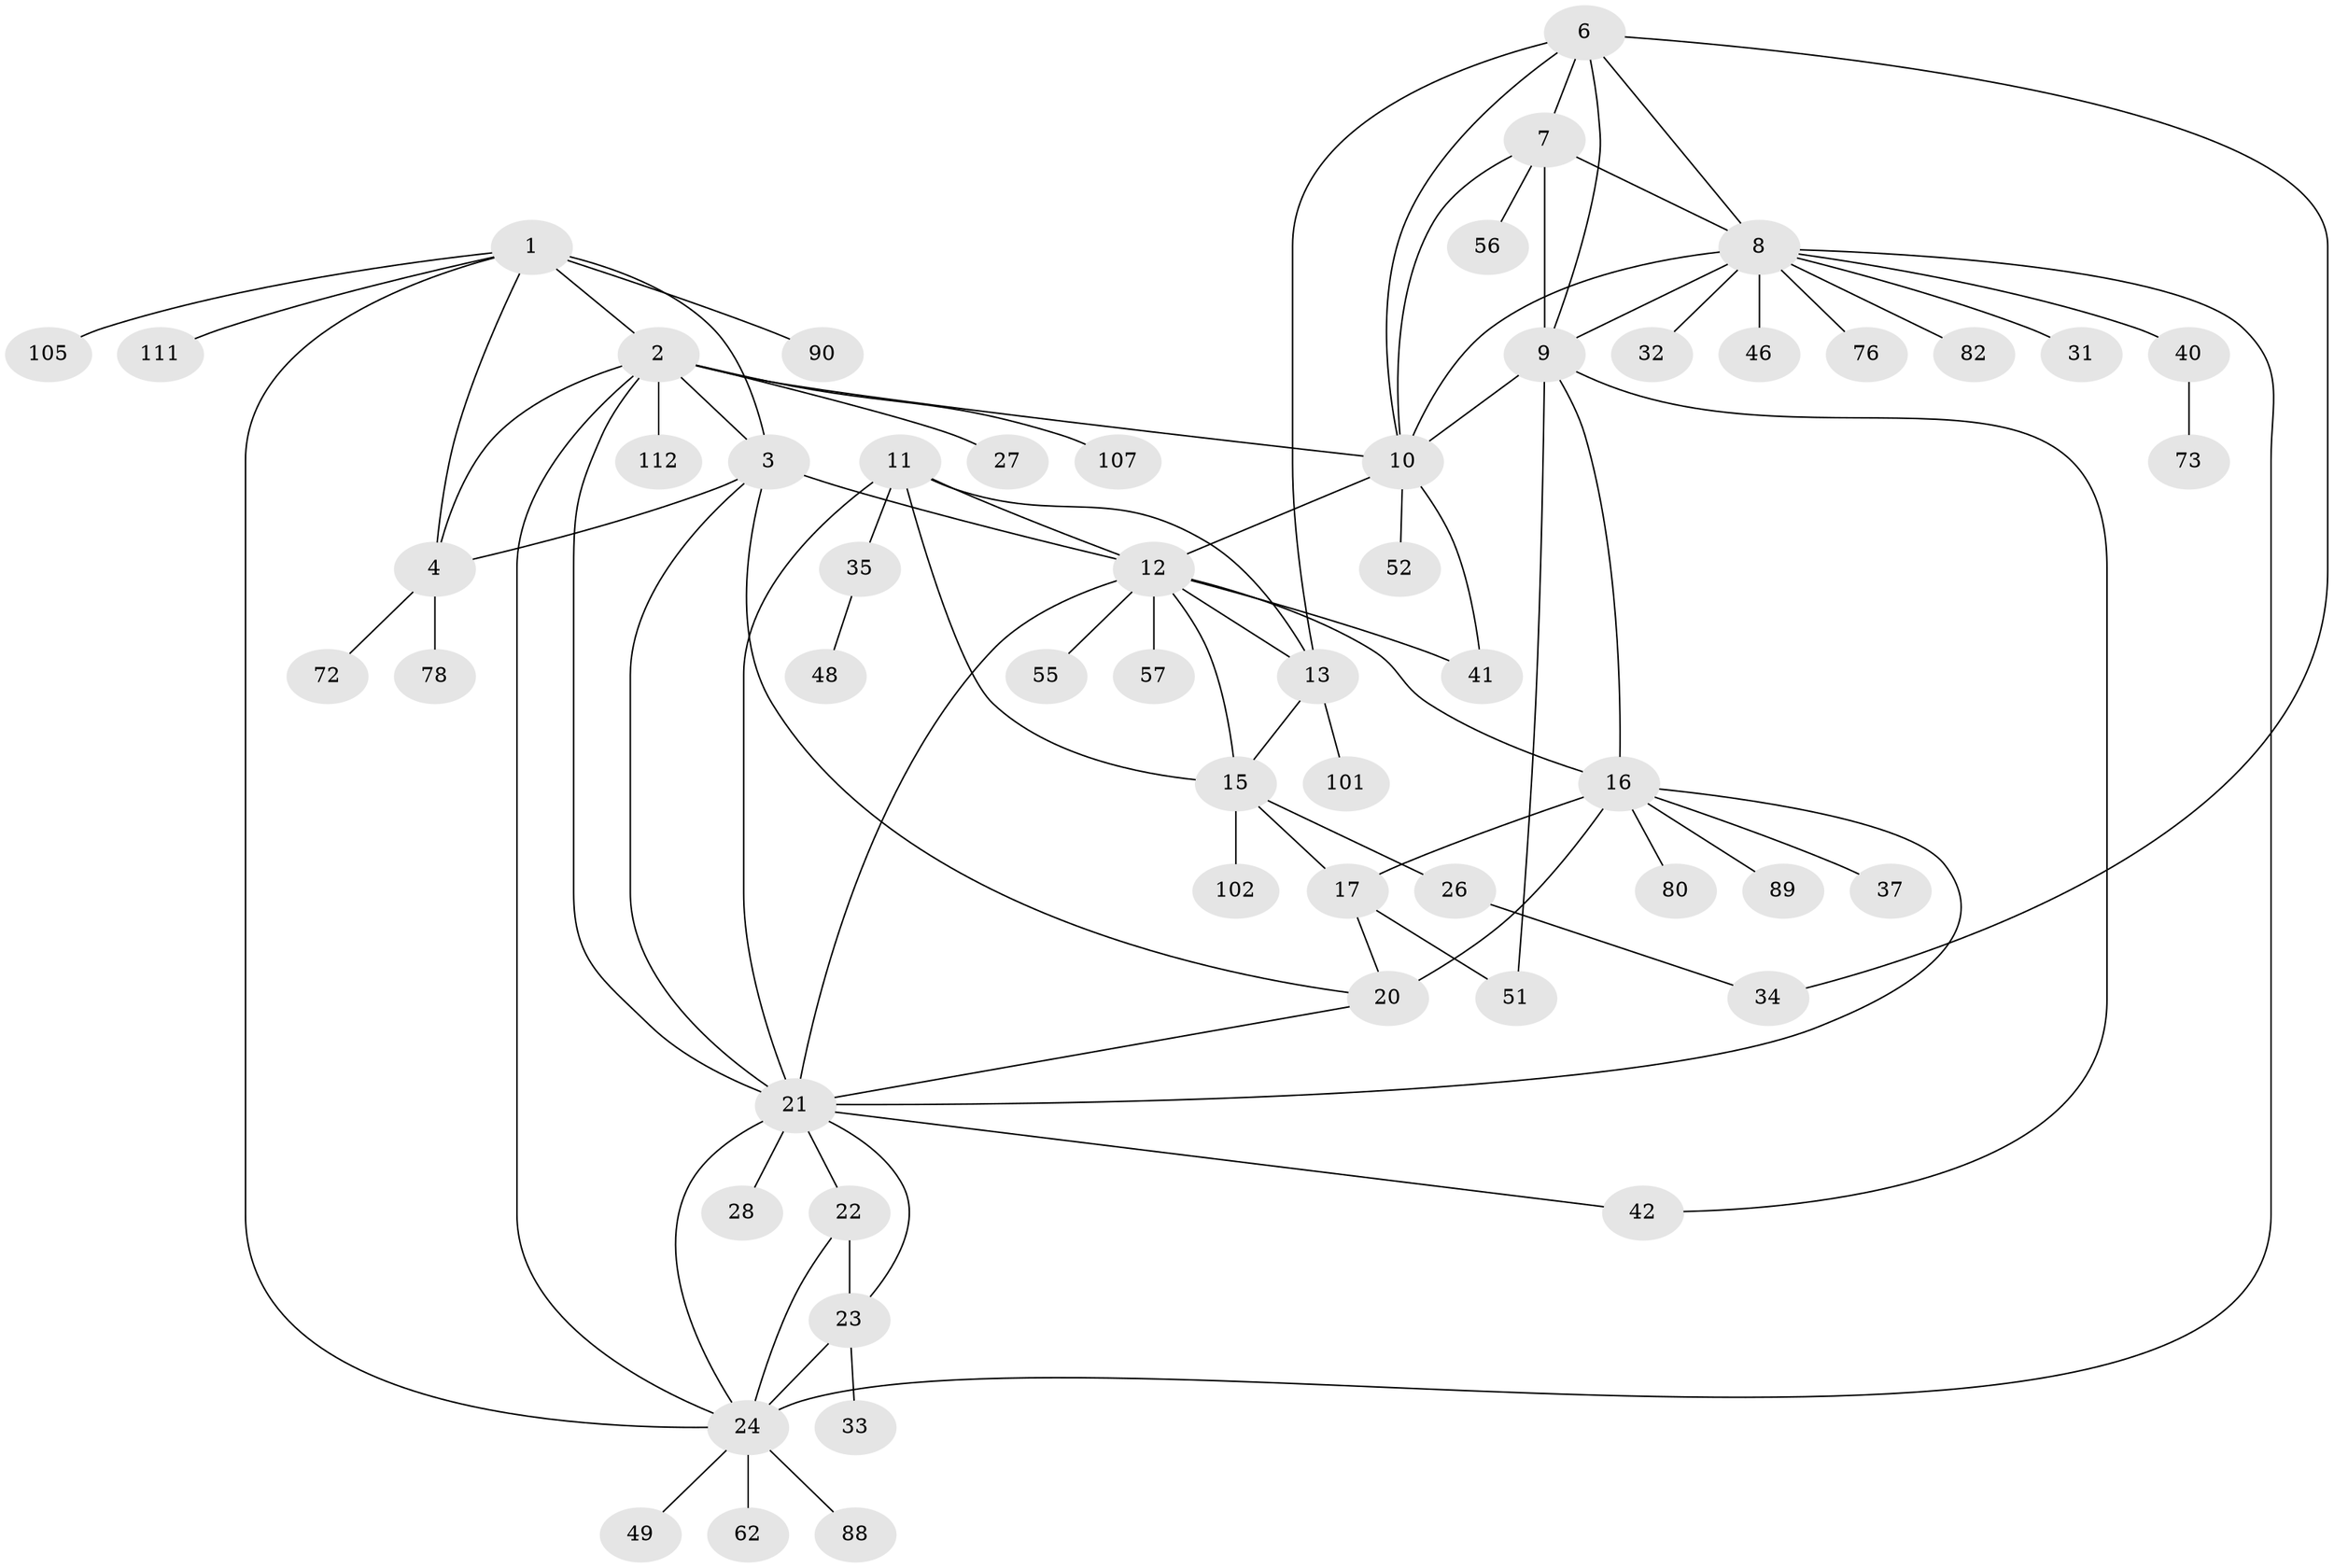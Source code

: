 // original degree distribution, {8: 0.044642857142857144, 10: 0.026785714285714284, 6: 0.03571428571428571, 7: 0.03571428571428571, 5: 0.026785714285714284, 12: 0.008928571428571428, 9: 0.026785714285714284, 11: 0.017857142857142856, 2: 0.15178571428571427, 1: 0.5714285714285714, 3: 0.03571428571428571, 4: 0.017857142857142856}
// Generated by graph-tools (version 1.1) at 2025/16/03/09/25 04:16:02]
// undirected, 56 vertices, 88 edges
graph export_dot {
graph [start="1"]
  node [color=gray90,style=filled];
  1;
  2 [super="+64"];
  3 [super="+5+53+96"];
  4;
  6 [super="+74"];
  7;
  8 [super="+60"];
  9 [super="+65+77"];
  10;
  11 [super="+29"];
  12 [super="+14+66+38+63+39"];
  13;
  15 [super="+61"];
  16 [super="+18+110"];
  17 [super="+103+84+85"];
  20;
  21 [super="+54+30+43"];
  22 [super="+44+47+93"];
  23;
  24 [super="+45+59+50+25+87+95"];
  26;
  27;
  28;
  31;
  32;
  33;
  34;
  35 [super="+108"];
  37;
  40;
  41;
  42;
  46;
  48;
  49;
  51;
  52;
  55;
  56;
  57;
  62 [super="+104"];
  72;
  73;
  76;
  78;
  80;
  82;
  88 [super="+106"];
  89;
  90;
  101;
  102;
  105;
  107;
  111;
  112;
  1 -- 2;
  1 -- 3 [weight=2];
  1 -- 4;
  1 -- 24;
  1 -- 90;
  1 -- 105;
  1 -- 111;
  2 -- 3 [weight=2];
  2 -- 4;
  2 -- 10;
  2 -- 27;
  2 -- 107;
  2 -- 112;
  2 -- 21;
  2 -- 24;
  3 -- 4 [weight=2];
  3 -- 20;
  3 -- 12;
  3 -- 21;
  4 -- 72;
  4 -- 78;
  6 -- 7;
  6 -- 8;
  6 -- 9;
  6 -- 10;
  6 -- 13;
  6 -- 34;
  7 -- 8;
  7 -- 9;
  7 -- 10;
  7 -- 56;
  8 -- 9;
  8 -- 10;
  8 -- 31;
  8 -- 32;
  8 -- 40;
  8 -- 46;
  8 -- 76;
  8 -- 82;
  8 -- 24;
  9 -- 10;
  9 -- 42;
  9 -- 51;
  9 -- 16;
  10 -- 41;
  10 -- 52;
  10 -- 12;
  11 -- 12 [weight=2];
  11 -- 13;
  11 -- 15;
  11 -- 35;
  11 -- 21;
  12 -- 13 [weight=2];
  12 -- 15 [weight=2];
  12 -- 21;
  12 -- 57;
  12 -- 41;
  12 -- 55;
  12 -- 16;
  13 -- 15;
  13 -- 101;
  15 -- 17;
  15 -- 26;
  15 -- 102;
  16 -- 17 [weight=3];
  16 -- 20 [weight=3];
  16 -- 21;
  16 -- 37;
  16 -- 80;
  16 -- 89;
  17 -- 20;
  17 -- 51;
  20 -- 21;
  21 -- 22;
  21 -- 23;
  21 -- 24 [weight=2];
  21 -- 28;
  21 -- 42;
  22 -- 23;
  22 -- 24 [weight=2];
  23 -- 24 [weight=2];
  23 -- 33;
  24 -- 62;
  24 -- 49;
  24 -- 88;
  26 -- 34;
  35 -- 48;
  40 -- 73;
}
